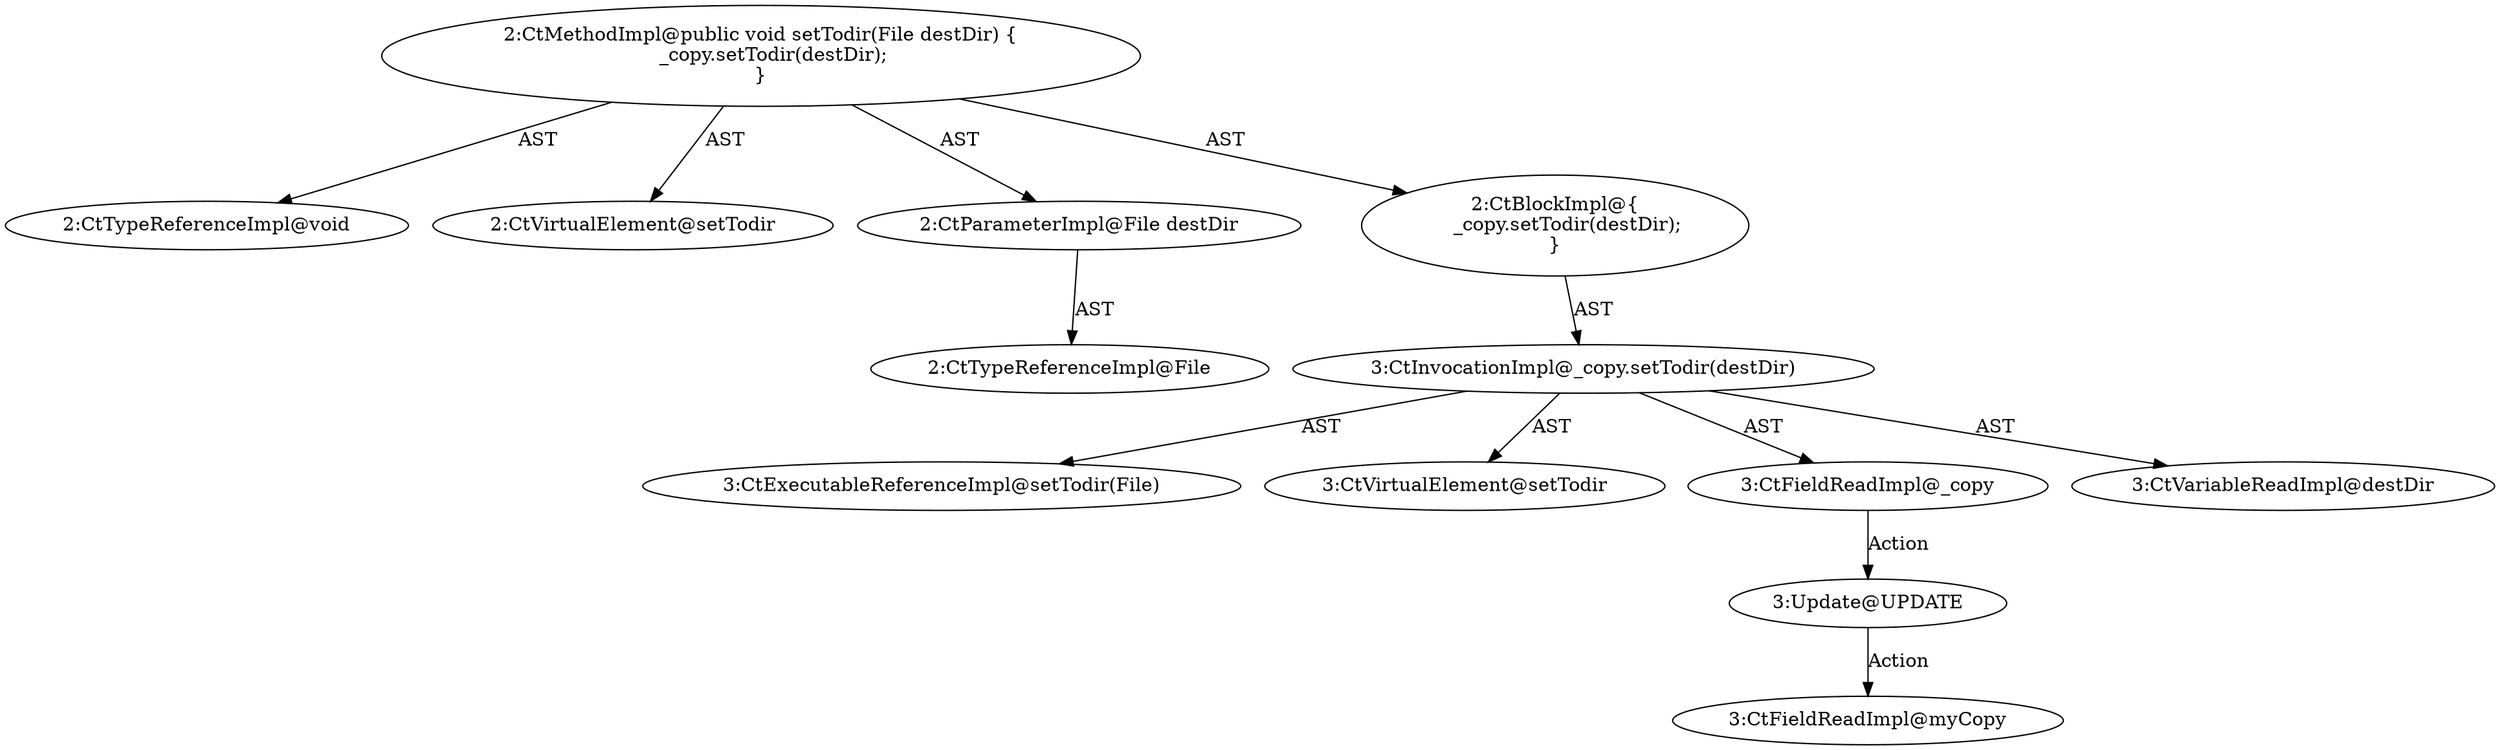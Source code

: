 digraph "setTodir#?,File" {
0 [label="2:CtTypeReferenceImpl@void" shape=ellipse]
1 [label="2:CtVirtualElement@setTodir" shape=ellipse]
2 [label="2:CtParameterImpl@File destDir" shape=ellipse]
3 [label="2:CtTypeReferenceImpl@File" shape=ellipse]
4 [label="3:CtExecutableReferenceImpl@setTodir(File)" shape=ellipse]
5 [label="3:CtVirtualElement@setTodir" shape=ellipse]
6 [label="3:CtFieldReadImpl@_copy" shape=ellipse]
7 [label="3:CtVariableReadImpl@destDir" shape=ellipse]
8 [label="3:CtInvocationImpl@_copy.setTodir(destDir)" shape=ellipse]
9 [label="2:CtBlockImpl@\{
    _copy.setTodir(destDir);
\}" shape=ellipse]
10 [label="2:CtMethodImpl@public void setTodir(File destDir) \{
    _copy.setTodir(destDir);
\}" shape=ellipse]
11 [label="3:Update@UPDATE" shape=ellipse]
12 [label="3:CtFieldReadImpl@myCopy" shape=ellipse]
2 -> 3 [label="AST"];
6 -> 11 [label="Action"];
8 -> 5 [label="AST"];
8 -> 6 [label="AST"];
8 -> 4 [label="AST"];
8 -> 7 [label="AST"];
9 -> 8 [label="AST"];
10 -> 1 [label="AST"];
10 -> 0 [label="AST"];
10 -> 2 [label="AST"];
10 -> 9 [label="AST"];
11 -> 12 [label="Action"];
}